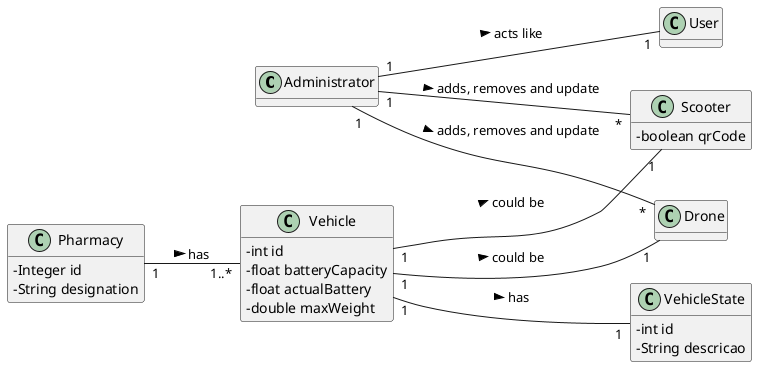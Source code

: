 @startuml
skinparam classAttributeIconSize 0
hide methods
left to right direction

class Administrator {

}



class Pharmacy {
    -Integer id
    -String designation
}

class Vehicle{
    -int id
    -float batteryCapacity
    -float actualBattery
    -double maxWeight
}
class Scooter {
    -boolean qrCode
}
class Drone{
}



class VehicleState{
-int id
-String descricao
}


/'------------------------------------------------------------------------------------ '/




Administrator "1" -- "1" User: acts like >
Administrator "1" -- "*" Scooter: adds, removes and update >
Administrator "1" -- "*" Drone: adds, removes and update >


Pharmacy "1" -- "1..*" Vehicle: has >


Vehicle "1" -- "1" VehicleState: has >


Vehicle "1" -- "1" Scooter: could be >
Vehicle "1" -- "1" Drone: could be >

@enduml
